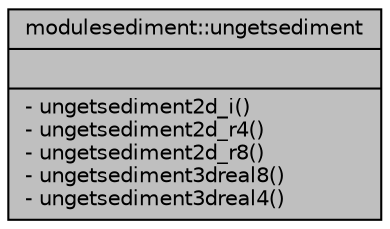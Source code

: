 digraph "modulesediment::ungetsediment"
{
 // LATEX_PDF_SIZE
  edge [fontname="Helvetica",fontsize="10",labelfontname="Helvetica",labelfontsize="10"];
  node [fontname="Helvetica",fontsize="10",shape=record];
  Node1 [label="{modulesediment::ungetsediment\n||- ungetsediment2d_i()\l- ungetsediment2d_r4()\l- ungetsediment2d_r8()\l- ungetsediment3dreal8()\l- ungetsediment3dreal4()\l}",height=0.2,width=0.4,color="black", fillcolor="grey75", style="filled", fontcolor="black",tooltip=" "];
}
